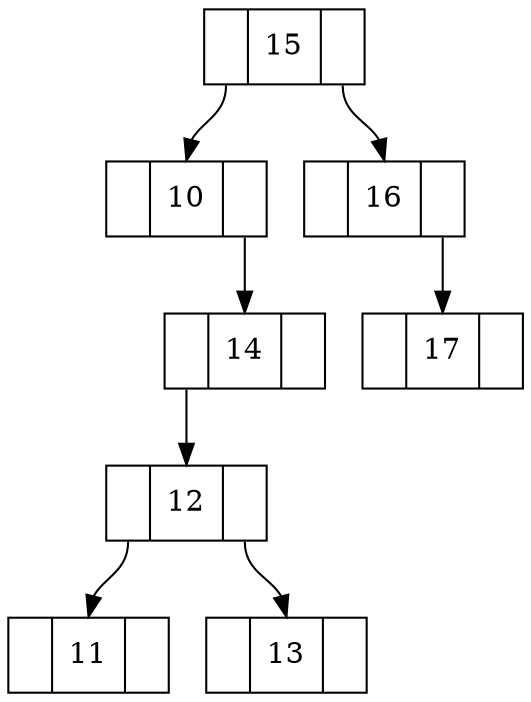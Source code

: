 digraph BST {
node [shape=record]
15[label="<L> |<D> 15|<R> "]
10[label="<L> |<D> 10|<R> "]
14[label="<L> |<D> 14|<R> "]
12[label="<L> |<D> 12|<R> "]
11[label="<L> |<D> 11|<R> "]
12:L -> 11:D
13[label="<L> |<D> 13|<R> "]
12:R -> 13:D
14:L -> 12:D
10:R -> 14:D
15:L -> 10:D
16[label="<L> |<D> 16|<R> "]
17[label="<L> |<D> 17|<R> "]
16:R -> 17:D
15:R -> 16:D
}
